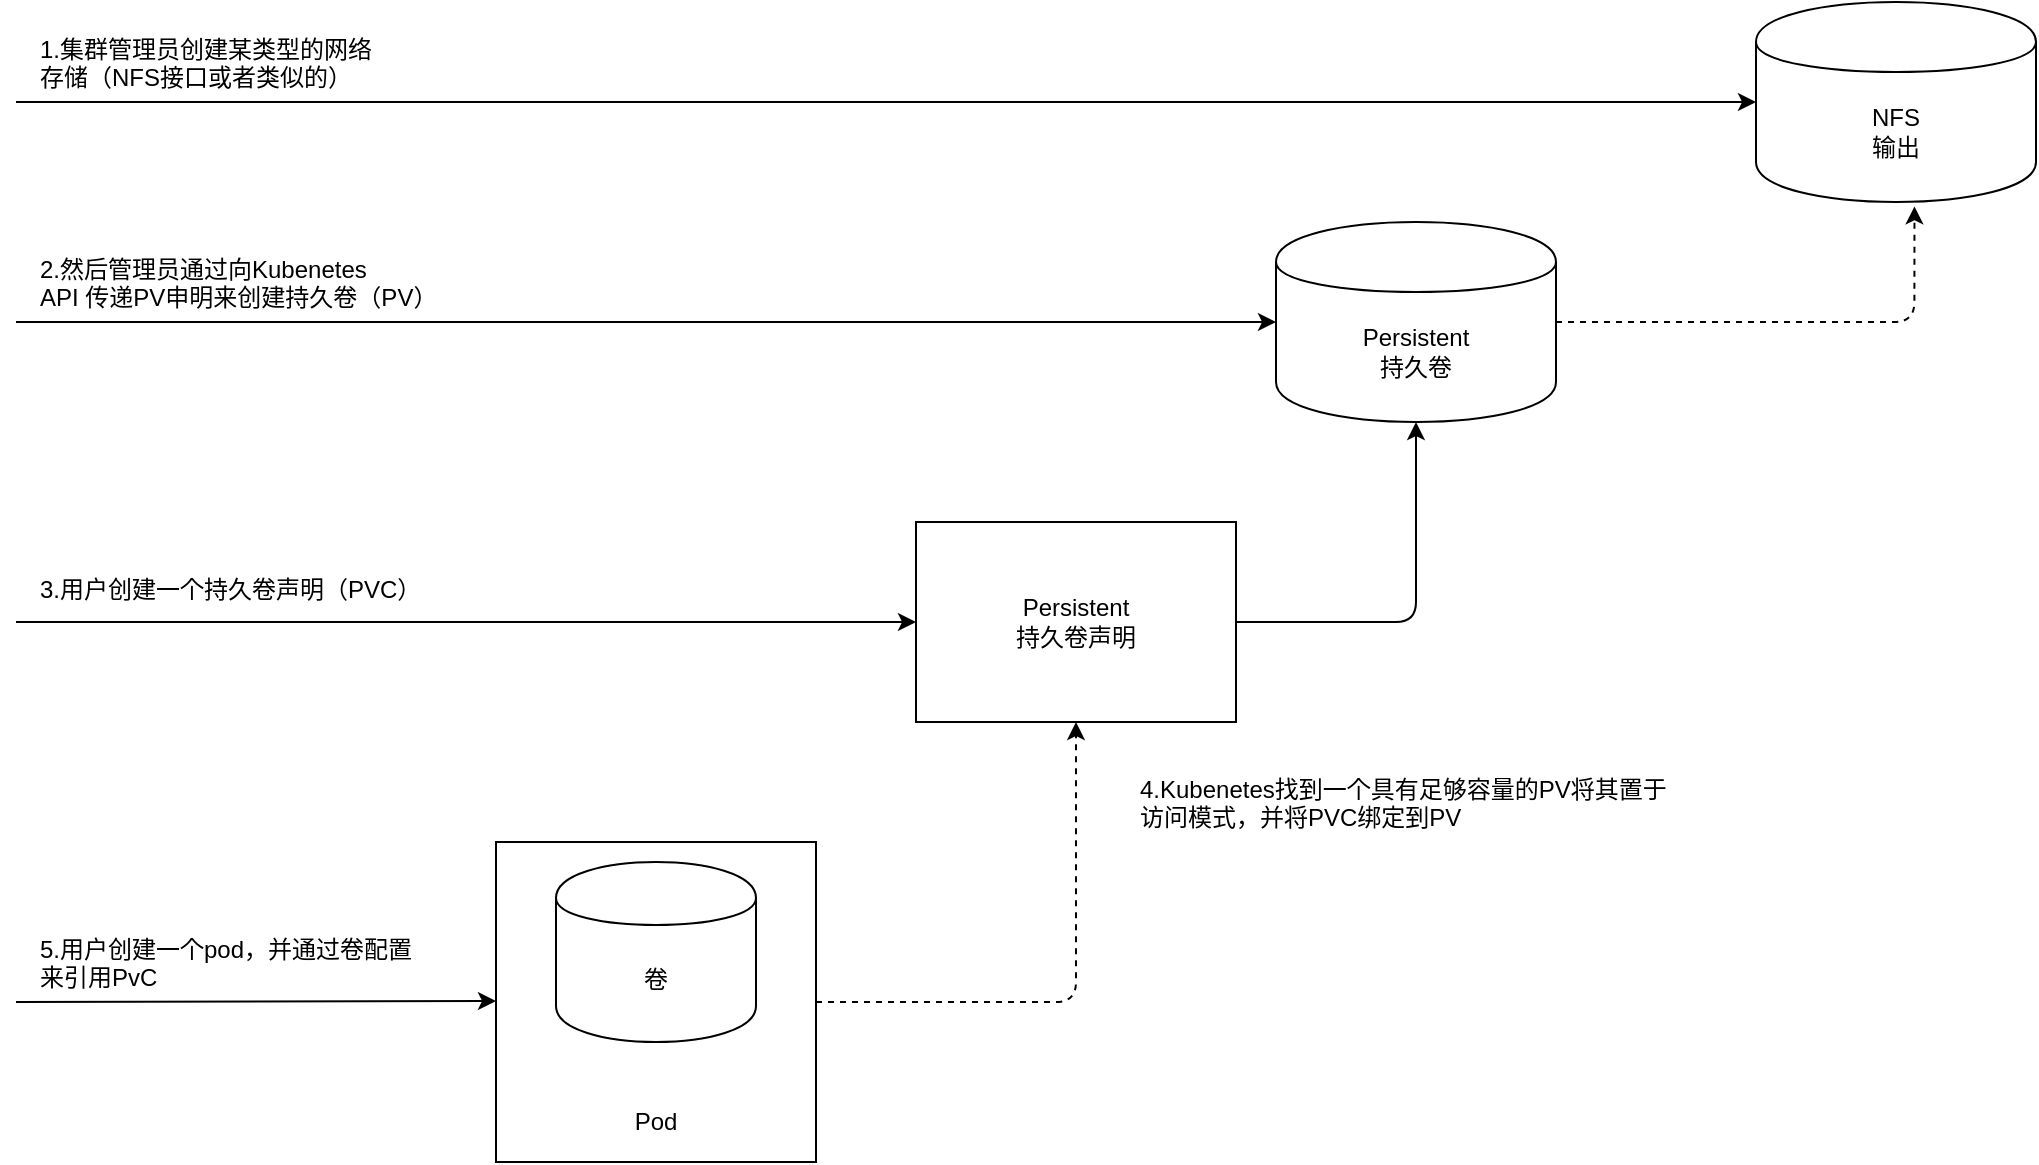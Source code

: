 <mxfile version="12.6.5" type="device"><diagram id="LBN3GKNfmnQYmY-dGftd" name="Page-1"><mxGraphModel dx="1024" dy="592" grid="1" gridSize="10" guides="1" tooltips="1" connect="1" arrows="1" fold="1" page="1" pageScale="1" pageWidth="2339" pageHeight="3300" math="0" shadow="0"><root><mxCell id="0"/><mxCell id="1" parent="0"/><mxCell id="vG7b7sgDc4uiwJDEPiTQ-3" style="edgeStyle=orthogonalEdgeStyle;rounded=1;orthogonalLoop=1;jettySize=auto;html=1;entryX=0.566;entryY=1.022;entryDx=0;entryDy=0;entryPerimeter=0;dashed=1;" edge="1" parent="1" source="vG7b7sgDc4uiwJDEPiTQ-1" target="vG7b7sgDc4uiwJDEPiTQ-2"><mxGeometry relative="1" as="geometry"/></mxCell><mxCell id="vG7b7sgDc4uiwJDEPiTQ-1" value="Persistent&lt;br&gt;持久卷" style="shape=cylinder;whiteSpace=wrap;html=1;boundedLbl=1;backgroundOutline=1;" vertex="1" parent="1"><mxGeometry x="840" y="180" width="140" height="100" as="geometry"/></mxCell><mxCell id="vG7b7sgDc4uiwJDEPiTQ-2" value="NFS&lt;br&gt;输出" style="shape=cylinder;whiteSpace=wrap;html=1;boundedLbl=1;backgroundOutline=1;" vertex="1" parent="1"><mxGeometry x="1080" y="70" width="140" height="100" as="geometry"/></mxCell><mxCell id="vG7b7sgDc4uiwJDEPiTQ-5" style="edgeStyle=orthogonalEdgeStyle;orthogonalLoop=1;jettySize=auto;html=1;entryX=0.5;entryY=1;entryDx=0;entryDy=0;rounded=1;" edge="1" parent="1" source="vG7b7sgDc4uiwJDEPiTQ-4" target="vG7b7sgDc4uiwJDEPiTQ-1"><mxGeometry relative="1" as="geometry"/></mxCell><mxCell id="vG7b7sgDc4uiwJDEPiTQ-4" value="Persistent&lt;br&gt;持久卷声明" style="rounded=0;whiteSpace=wrap;html=1;" vertex="1" parent="1"><mxGeometry x="660" y="330" width="160" height="100" as="geometry"/></mxCell><mxCell id="vG7b7sgDc4uiwJDEPiTQ-9" style="edgeStyle=orthogonalEdgeStyle;rounded=1;orthogonalLoop=1;jettySize=auto;html=1;entryX=0.5;entryY=1;entryDx=0;entryDy=0;dashed=1;" edge="1" parent="1" source="vG7b7sgDc4uiwJDEPiTQ-6" target="vG7b7sgDc4uiwJDEPiTQ-4"><mxGeometry relative="1" as="geometry"/></mxCell><mxCell id="vG7b7sgDc4uiwJDEPiTQ-6" value="" style="rounded=0;whiteSpace=wrap;html=1;" vertex="1" parent="1"><mxGeometry x="450" y="490" width="160" height="160" as="geometry"/></mxCell><mxCell id="vG7b7sgDc4uiwJDEPiTQ-7" value="卷" style="shape=cylinder;whiteSpace=wrap;html=1;boundedLbl=1;backgroundOutline=1;" vertex="1" parent="1"><mxGeometry x="480" y="500" width="100" height="90" as="geometry"/></mxCell><mxCell id="vG7b7sgDc4uiwJDEPiTQ-8" value="Pod" style="text;html=1;strokeColor=none;fillColor=none;align=center;verticalAlign=middle;whiteSpace=wrap;rounded=0;" vertex="1" parent="1"><mxGeometry x="510" y="620" width="40" height="20" as="geometry"/></mxCell><mxCell id="vG7b7sgDc4uiwJDEPiTQ-11" value="" style="endArrow=classic;html=1;entryX=0;entryY=0.5;entryDx=0;entryDy=0;" edge="1" parent="1" target="vG7b7sgDc4uiwJDEPiTQ-1"><mxGeometry width="50" height="50" relative="1" as="geometry"><mxPoint x="210" y="230" as="sourcePoint"/><mxPoint x="260" y="240" as="targetPoint"/></mxGeometry></mxCell><mxCell id="vG7b7sgDc4uiwJDEPiTQ-12" value="" style="endArrow=classic;html=1;entryX=0;entryY=0.5;entryDx=0;entryDy=0;" edge="1" parent="1"><mxGeometry width="50" height="50" relative="1" as="geometry"><mxPoint x="210" y="380" as="sourcePoint"/><mxPoint x="660" y="380" as="targetPoint"/></mxGeometry></mxCell><mxCell id="vG7b7sgDc4uiwJDEPiTQ-13" value="" style="endArrow=classic;html=1;entryX=0;entryY=0.5;entryDx=0;entryDy=0;" edge="1" parent="1"><mxGeometry width="50" height="50" relative="1" as="geometry"><mxPoint x="210" y="570" as="sourcePoint"/><mxPoint x="450" y="569.5" as="targetPoint"/></mxGeometry></mxCell><mxCell id="vG7b7sgDc4uiwJDEPiTQ-14" value="" style="endArrow=classic;html=1;entryX=0;entryY=0.5;entryDx=0;entryDy=0;" edge="1" parent="1" target="vG7b7sgDc4uiwJDEPiTQ-2"><mxGeometry width="50" height="50" relative="1" as="geometry"><mxPoint x="210" y="120" as="sourcePoint"/><mxPoint x="830" y="119.5" as="targetPoint"/></mxGeometry></mxCell><mxCell id="vG7b7sgDc4uiwJDEPiTQ-15" value="1.集群管理员创建某类型的网络&lt;br&gt;存储（NFS接口或者类似的）" style="text;html=1;strokeColor=none;fillColor=none;align=left;verticalAlign=top;whiteSpace=wrap;rounded=0;" vertex="1" parent="1"><mxGeometry x="220" y="80" width="400" height="40" as="geometry"/></mxCell><mxCell id="vG7b7sgDc4uiwJDEPiTQ-16" value="2.然后管理员通过向Kubenetes&lt;br&gt;API 传递PV申明来创建持久卷（PV）" style="text;html=1;strokeColor=none;fillColor=none;align=left;verticalAlign=top;whiteSpace=wrap;rounded=0;" vertex="1" parent="1"><mxGeometry x="220" y="190" width="400" height="40" as="geometry"/></mxCell><mxCell id="vG7b7sgDc4uiwJDEPiTQ-17" value="3.用户创建一个持久卷声明（PVC）" style="text;html=1;strokeColor=none;fillColor=none;align=left;verticalAlign=top;whiteSpace=wrap;rounded=0;" vertex="1" parent="1"><mxGeometry x="220" y="350" width="400" height="40" as="geometry"/></mxCell><mxCell id="vG7b7sgDc4uiwJDEPiTQ-18" value="5.用户创建一个pod，并通过卷配置&lt;br&gt;来引用PvC" style="text;html=1;strokeColor=none;fillColor=none;align=left;verticalAlign=top;whiteSpace=wrap;rounded=0;" vertex="1" parent="1"><mxGeometry x="220" y="530" width="400" height="40" as="geometry"/></mxCell><mxCell id="vG7b7sgDc4uiwJDEPiTQ-19" value="4.Kubenetes找到一个具有足够容量的PV将其置于访问模式，并将PVC绑定到PV" style="text;html=1;strokeColor=none;fillColor=none;align=left;verticalAlign=top;whiteSpace=wrap;rounded=0;" vertex="1" parent="1"><mxGeometry x="770" y="450" width="270" height="70" as="geometry"/></mxCell></root></mxGraphModel></diagram></mxfile>